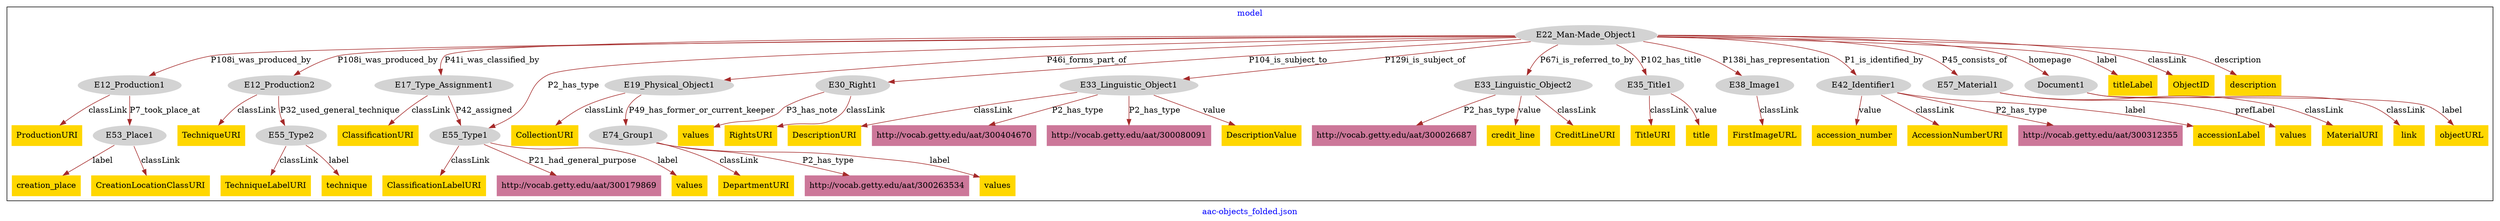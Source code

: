 digraph n0 {
fontcolor="blue"
remincross="true"
label="aac-objects_folded.json"
subgraph cluster {
label="model"
n2[style="filled",color="white",fillcolor="lightgray",label="E12_Production1"];
n3[style="filled",color="white",fillcolor="lightgray",label="E53_Place1"];
n4[style="filled",color="white",fillcolor="lightgray",label="E12_Production2"];
n5[style="filled",color="white",fillcolor="lightgray",label="E55_Type2"];
n6[style="filled",color="white",fillcolor="lightgray",label="E17_Type_Assignment1"];
n7[style="filled",color="white",fillcolor="lightgray",label="E55_Type1"];
n8[style="filled",color="white",fillcolor="lightgray",label="E19_Physical_Object1"];
n9[style="filled",color="white",fillcolor="lightgray",label="E74_Group1"];
n10[style="filled",color="white",fillcolor="lightgray",label="E22_Man-Made_Object1"];
n11[style="filled",color="white",fillcolor="lightgray",label="E30_Right1"];
n12[style="filled",color="white",fillcolor="lightgray",label="E33_Linguistic_Object1"];
n13[style="filled",color="white",fillcolor="lightgray",label="E33_Linguistic_Object2"];
n14[style="filled",color="white",fillcolor="lightgray",label="E35_Title1"];
n15[style="filled",color="white",fillcolor="lightgray",label="E38_Image1"];
n16[style="filled",color="white",fillcolor="lightgray",label="E42_Identifier1"];
n17[style="filled",color="white",fillcolor="lightgray",label="E57_Material1"];
n18[style="filled",color="white",fillcolor="lightgray",label="Document1"];
n19[shape="plaintext",style="filled",fillcolor="gold",label="titleLabel"];
n20[shape="plaintext",style="filled",fillcolor="gold",label="RightsURI"];
n21[shape="plaintext",style="filled",fillcolor="gold",label="ObjectID"];
n22[shape="plaintext",style="filled",fillcolor="gold",label="TechniqueLabelURI"];
n23[shape="plaintext",style="filled",fillcolor="gold",label="TechniqueURI"];
n24[shape="plaintext",style="filled",fillcolor="gold",label="CollectionURI"];
n25[shape="plaintext",style="filled",fillcolor="gold",label="accessionLabel"];
n26[shape="plaintext",style="filled",fillcolor="gold",label="creation_place"];
n27[shape="plaintext",style="filled",fillcolor="gold",label="objectURL"];
n28[shape="plaintext",style="filled",fillcolor="gold",label="CreationLocationClassURI"];
n29[shape="plaintext",style="filled",fillcolor="gold",label="values"];
n30[shape="plaintext",style="filled",fillcolor="gold",label="credit_line"];
n31[shape="plaintext",style="filled",fillcolor="gold",label="title"];
n32[shape="plaintext",style="filled",fillcolor="gold",label="ClassificationURI"];
n33[shape="plaintext",style="filled",fillcolor="gold",label="link"];
n34[shape="plaintext",style="filled",fillcolor="gold",label="values"];
n35[shape="plaintext",style="filled",fillcolor="gold",label="TitleURI"];
n36[shape="plaintext",style="filled",fillcolor="gold",label="accession_number"];
n37[shape="plaintext",style="filled",fillcolor="gold",label="DescriptionValue"];
n38[shape="plaintext",style="filled",fillcolor="gold",label="MaterialURI"];
n39[shape="plaintext",style="filled",fillcolor="gold",label="CreditLineURI"];
n40[shape="plaintext",style="filled",fillcolor="gold",label="FirstImageURL"];
n41[shape="plaintext",style="filled",fillcolor="gold",label="AccessionNumberURI"];
n42[shape="plaintext",style="filled",fillcolor="gold",label="values"];
n43[shape="plaintext",style="filled",fillcolor="gold",label="ProductionURI"];
n44[shape="plaintext",style="filled",fillcolor="gold",label="DepartmentURI"];
n45[shape="plaintext",style="filled",fillcolor="gold",label="values"];
n46[shape="plaintext",style="filled",fillcolor="gold",label="description"];
n47[shape="plaintext",style="filled",fillcolor="gold",label="ClassificationLabelURI"];
n48[shape="plaintext",style="filled",fillcolor="gold",label="technique"];
n49[shape="plaintext",style="filled",fillcolor="gold",label="DescriptionURI"];
n50[shape="plaintext",style="filled",fillcolor="#CC7799",label="http://vocab.getty.edu/aat/300404670"];
n51[shape="plaintext",style="filled",fillcolor="#CC7799",label="http://vocab.getty.edu/aat/300312355"];
n52[shape="plaintext",style="filled",fillcolor="#CC7799",label="http://vocab.getty.edu/aat/300026687"];
n53[shape="plaintext",style="filled",fillcolor="#CC7799",label="http://vocab.getty.edu/aat/300080091"];
n54[shape="plaintext",style="filled",fillcolor="#CC7799",label="http://vocab.getty.edu/aat/300263534"];
n55[shape="plaintext",style="filled",fillcolor="#CC7799",label="http://vocab.getty.edu/aat/300179869"];
}
n2 -> n3[color="brown",fontcolor="black",label="P7_took_place_at"]
n4 -> n5[color="brown",fontcolor="black",label="P32_used_general_technique"]
n6 -> n7[color="brown",fontcolor="black",label="P42_assigned"]
n8 -> n9[color="brown",fontcolor="black",label="P49_has_former_or_current_keeper"]
n10 -> n2[color="brown",fontcolor="black",label="P108i_was_produced_by"]
n10 -> n4[color="brown",fontcolor="black",label="P108i_was_produced_by"]
n10 -> n6[color="brown",fontcolor="black",label="P41i_was_classified_by"]
n10 -> n8[color="brown",fontcolor="black",label="P46i_forms_part_of"]
n10 -> n11[color="brown",fontcolor="black",label="P104_is_subject_to"]
n10 -> n12[color="brown",fontcolor="black",label="P129i_is_subject_of"]
n10 -> n13[color="brown",fontcolor="black",label="P67i_is_referred_to_by"]
n10 -> n14[color="brown",fontcolor="black",label="P102_has_title"]
n10 -> n15[color="brown",fontcolor="black",label="P138i_has_representation"]
n10 -> n16[color="brown",fontcolor="black",label="P1_is_identified_by"]
n10 -> n17[color="brown",fontcolor="black",label="P45_consists_of"]
n10 -> n18[color="brown",fontcolor="black",label="homepage"]
n10 -> n19[color="brown",fontcolor="black",label="label"]
n11 -> n20[color="brown",fontcolor="black",label="classLink"]
n10 -> n21[color="brown",fontcolor="black",label="classLink"]
n5 -> n22[color="brown",fontcolor="black",label="classLink"]
n4 -> n23[color="brown",fontcolor="black",label="classLink"]
n8 -> n24[color="brown",fontcolor="black",label="classLink"]
n16 -> n25[color="brown",fontcolor="black",label="label"]
n3 -> n26[color="brown",fontcolor="black",label="label"]
n18 -> n27[color="brown",fontcolor="black",label="label"]
n3 -> n28[color="brown",fontcolor="black",label="classLink"]
n11 -> n29[color="brown",fontcolor="black",label="P3_has_note"]
n13 -> n30[color="brown",fontcolor="black",label="value"]
n14 -> n31[color="brown",fontcolor="black",label="value"]
n6 -> n32[color="brown",fontcolor="black",label="classLink"]
n18 -> n33[color="brown",fontcolor="black",label="classLink"]
n9 -> n34[color="brown",fontcolor="black",label="label"]
n14 -> n35[color="brown",fontcolor="black",label="classLink"]
n16 -> n36[color="brown",fontcolor="black",label="value"]
n12 -> n37[color="brown",fontcolor="black",label="value"]
n17 -> n38[color="brown",fontcolor="black",label="classLink"]
n13 -> n39[color="brown",fontcolor="black",label="classLink"]
n15 -> n40[color="brown",fontcolor="black",label="classLink"]
n16 -> n41[color="brown",fontcolor="black",label="classLink"]
n17 -> n42[color="brown",fontcolor="black",label="prefLabel"]
n2 -> n43[color="brown",fontcolor="black",label="classLink"]
n9 -> n44[color="brown",fontcolor="black",label="classLink"]
n7 -> n45[color="brown",fontcolor="black",label="label"]
n10 -> n46[color="brown",fontcolor="black",label="description"]
n7 -> n47[color="brown",fontcolor="black",label="classLink"]
n5 -> n48[color="brown",fontcolor="black",label="label"]
n12 -> n49[color="brown",fontcolor="black",label="classLink"]
n10 -> n7[color="brown",fontcolor="black",label="P2_has_type"]
n12 -> n50[color="brown",fontcolor="black",label="P2_has_type"]
n16 -> n51[color="brown",fontcolor="black",label="P2_has_type"]
n13 -> n52[color="brown",fontcolor="black",label="P2_has_type"]
n12 -> n53[color="brown",fontcolor="black",label="P2_has_type"]
n9 -> n54[color="brown",fontcolor="black",label="P2_has_type"]
n7 -> n55[color="brown",fontcolor="black",label="P21_had_general_purpose"]
}
